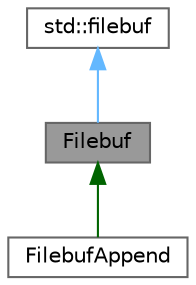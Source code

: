 digraph "Filebuf"
{
 // LATEX_PDF_SIZE
  bgcolor="transparent";
  edge [fontname=Helvetica,fontsize=10,labelfontname=Helvetica,labelfontsize=10];
  node [fontname=Helvetica,fontsize=10,shape=box,height=0.2,width=0.4];
  Node1 [id="Node000001",label="Filebuf",height=0.2,width=0.4,color="gray40", fillcolor="grey60", style="filled", fontcolor="black",tooltip=" "];
  Node2 -> Node1 [id="edge1_Node000001_Node000002",dir="back",color="steelblue1",style="solid",tooltip=" "];
  Node2 [id="Node000002",label="std::filebuf",height=0.2,width=0.4,color="gray40", fillcolor="white", style="filled",tooltip=" "];
  Node1 -> Node3 [id="edge2_Node000001_Node000003",dir="back",color="darkgreen",style="solid",tooltip=" "];
  Node3 [id="Node000003",label="FilebufAppend",height=0.2,width=0.4,color="gray40", fillcolor="white", style="filled",URL="$class_filebuf_append.html",tooltip=" "];
}
